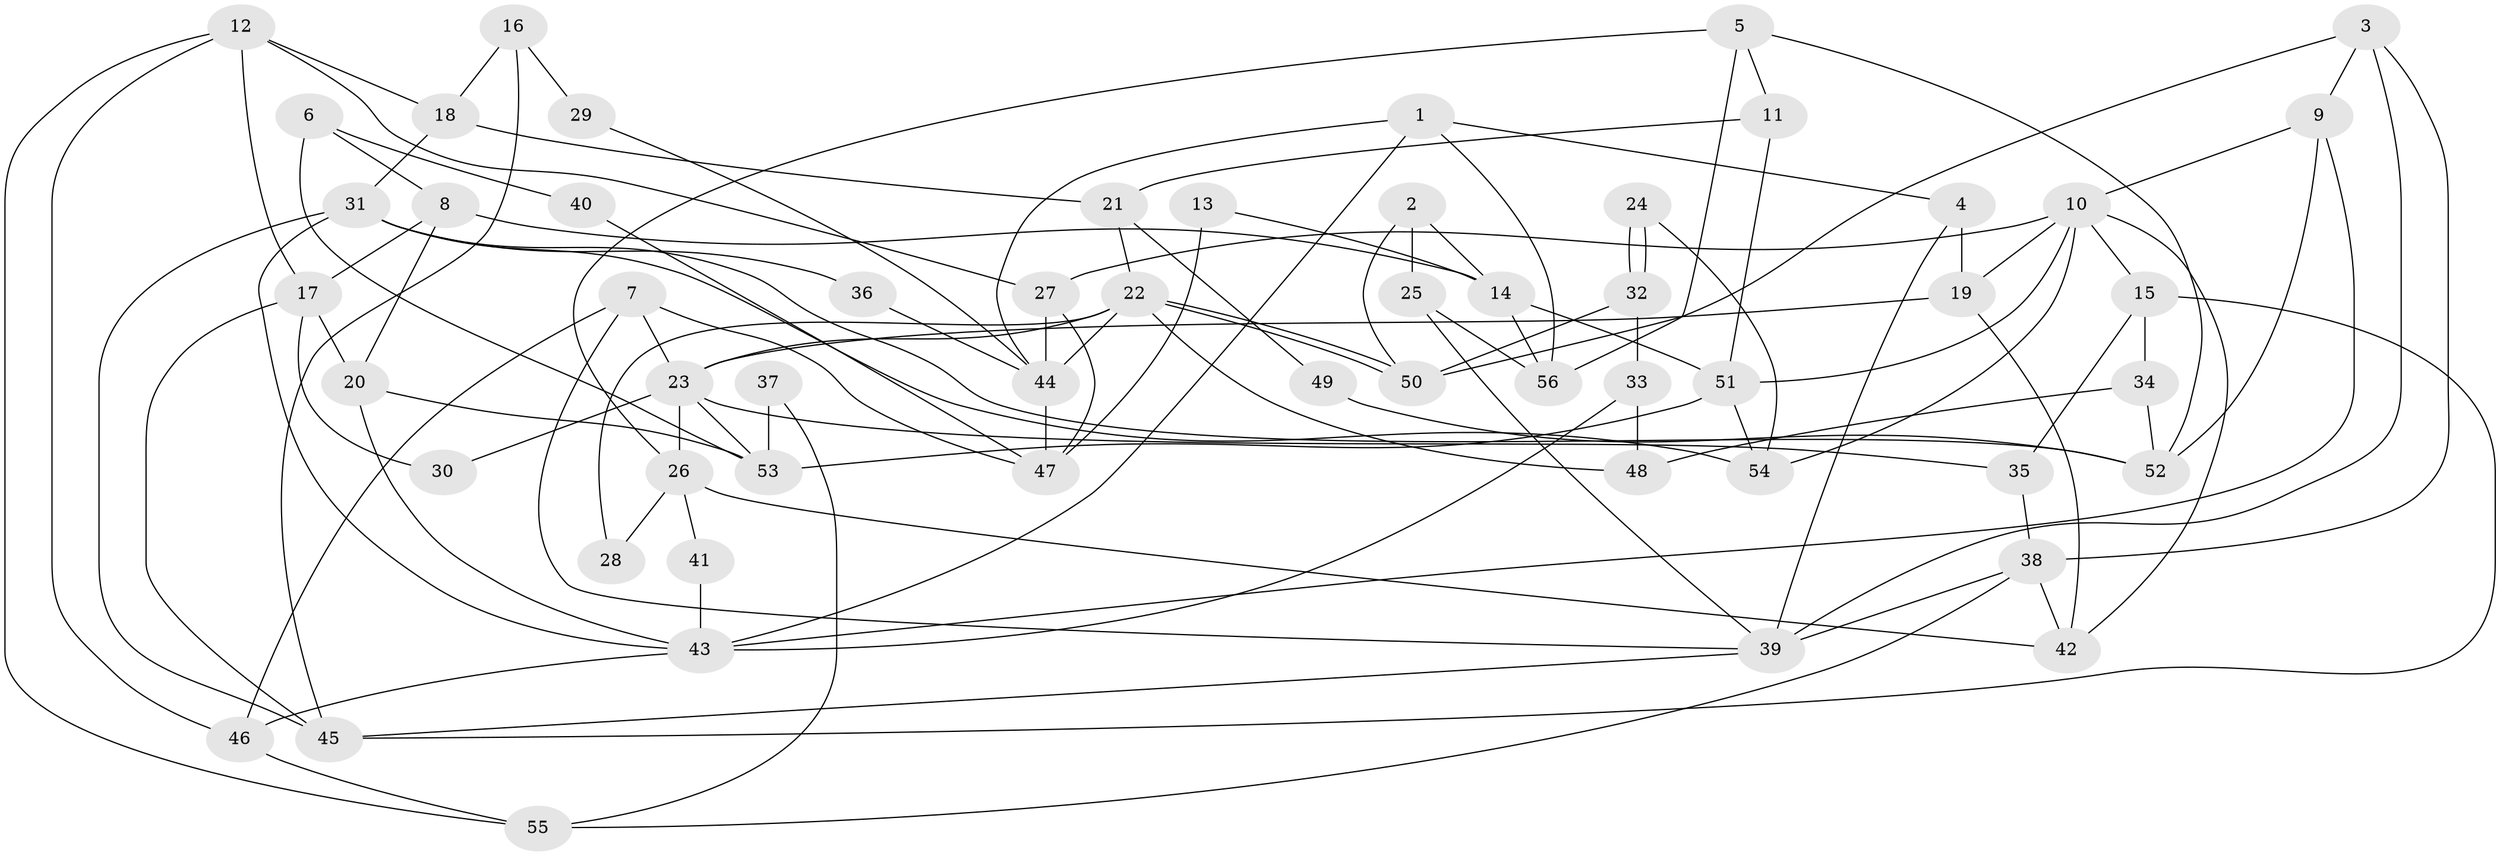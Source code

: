 // coarse degree distribution, {8: 0.08823529411764706, 4: 0.11764705882352941, 11: 0.029411764705882353, 3: 0.20588235294117646, 14: 0.029411764705882353, 7: 0.029411764705882353, 2: 0.2647058823529412, 5: 0.17647058823529413, 6: 0.029411764705882353, 9: 0.029411764705882353}
// Generated by graph-tools (version 1.1) at 2025/51/03/04/25 22:51:11]
// undirected, 56 vertices, 112 edges
graph export_dot {
  node [color=gray90,style=filled];
  1;
  2;
  3;
  4;
  5;
  6;
  7;
  8;
  9;
  10;
  11;
  12;
  13;
  14;
  15;
  16;
  17;
  18;
  19;
  20;
  21;
  22;
  23;
  24;
  25;
  26;
  27;
  28;
  29;
  30;
  31;
  32;
  33;
  34;
  35;
  36;
  37;
  38;
  39;
  40;
  41;
  42;
  43;
  44;
  45;
  46;
  47;
  48;
  49;
  50;
  51;
  52;
  53;
  54;
  55;
  56;
  1 -- 43;
  1 -- 4;
  1 -- 44;
  1 -- 56;
  2 -- 50;
  2 -- 14;
  2 -- 25;
  3 -- 38;
  3 -- 39;
  3 -- 9;
  3 -- 50;
  4 -- 39;
  4 -- 19;
  5 -- 26;
  5 -- 11;
  5 -- 52;
  5 -- 56;
  6 -- 53;
  6 -- 8;
  6 -- 40;
  7 -- 39;
  7 -- 46;
  7 -- 23;
  7 -- 47;
  8 -- 20;
  8 -- 14;
  8 -- 17;
  9 -- 52;
  9 -- 10;
  9 -- 43;
  10 -- 51;
  10 -- 15;
  10 -- 19;
  10 -- 27;
  10 -- 42;
  10 -- 54;
  11 -- 51;
  11 -- 21;
  12 -- 17;
  12 -- 27;
  12 -- 18;
  12 -- 46;
  12 -- 55;
  13 -- 47;
  13 -- 14;
  14 -- 51;
  14 -- 56;
  15 -- 35;
  15 -- 34;
  15 -- 45;
  16 -- 45;
  16 -- 18;
  16 -- 29;
  17 -- 45;
  17 -- 20;
  17 -- 30;
  18 -- 31;
  18 -- 21;
  19 -- 23;
  19 -- 42;
  20 -- 43;
  20 -- 53;
  21 -- 22;
  21 -- 49;
  22 -- 44;
  22 -- 50;
  22 -- 50;
  22 -- 23;
  22 -- 28;
  22 -- 48;
  23 -- 26;
  23 -- 30;
  23 -- 35;
  23 -- 53;
  24 -- 54;
  24 -- 32;
  24 -- 32;
  25 -- 56;
  25 -- 39;
  26 -- 42;
  26 -- 28;
  26 -- 41;
  27 -- 44;
  27 -- 47;
  29 -- 44;
  31 -- 43;
  31 -- 45;
  31 -- 36;
  31 -- 52;
  31 -- 54;
  32 -- 50;
  32 -- 33;
  33 -- 48;
  33 -- 43;
  34 -- 52;
  34 -- 48;
  35 -- 38;
  36 -- 44;
  37 -- 55;
  37 -- 53;
  38 -- 55;
  38 -- 42;
  38 -- 39;
  39 -- 45;
  40 -- 47;
  41 -- 43;
  43 -- 46;
  44 -- 47;
  46 -- 55;
  49 -- 52;
  51 -- 54;
  51 -- 53;
}
